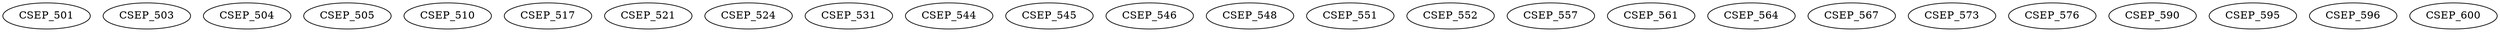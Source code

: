 digraph G {
    CSEP_501;
    CSEP_503;
    CSEP_504;
    CSEP_505;
    CSEP_510;
    CSEP_517;
    CSEP_521;
    CSEP_524;
    CSEP_531;
    CSEP_544;
    CSEP_545;
    CSEP_546;
    CSEP_548;
    CSEP_551;
    CSEP_552;
    CSEP_557;
    CSEP_561;
    CSEP_564;
    CSEP_567;
    CSEP_573;
    CSEP_576;
    CSEP_590;
    CSEP_595;
    CSEP_596;
    CSEP_600;
}
